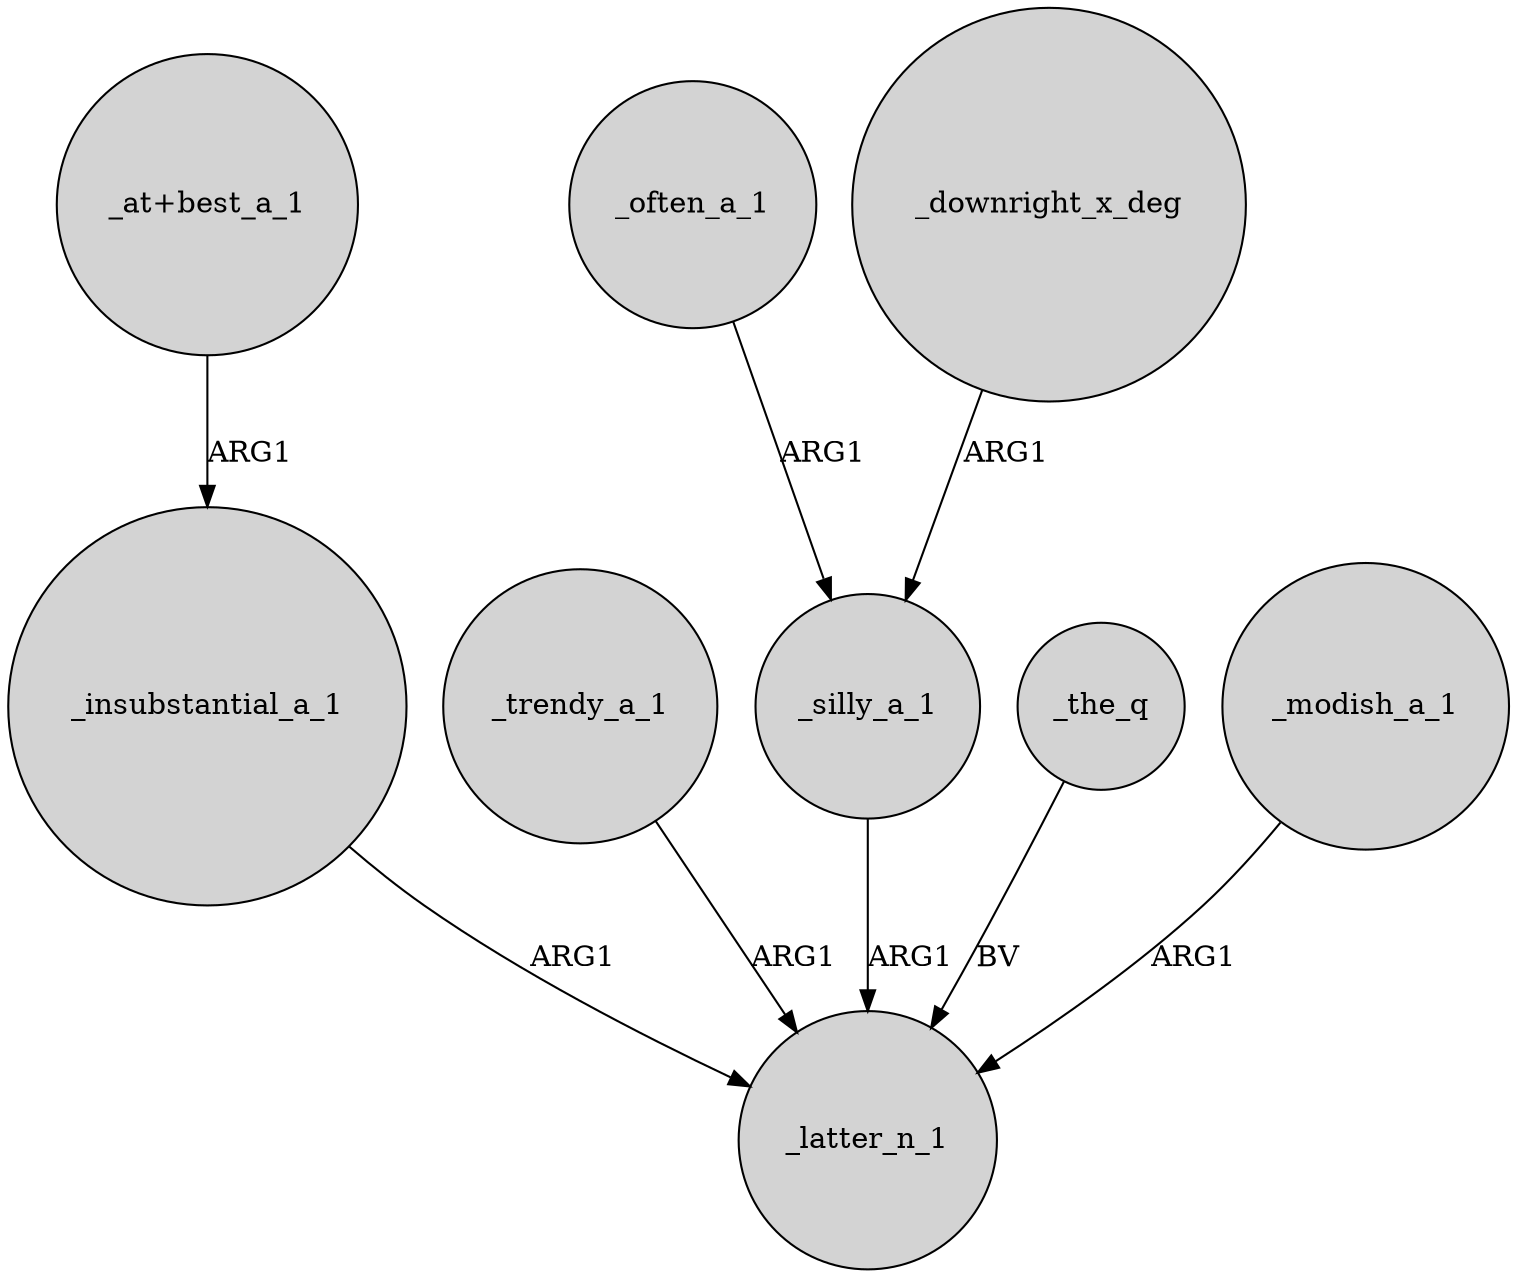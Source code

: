 digraph {
	node [shape=circle style=filled]
	"_at+best_a_1" -> _insubstantial_a_1 [label=ARG1]
	_trendy_a_1 -> _latter_n_1 [label=ARG1]
	_silly_a_1 -> _latter_n_1 [label=ARG1]
	_insubstantial_a_1 -> _latter_n_1 [label=ARG1]
	_the_q -> _latter_n_1 [label=BV]
	_often_a_1 -> _silly_a_1 [label=ARG1]
	_modish_a_1 -> _latter_n_1 [label=ARG1]
	_downright_x_deg -> _silly_a_1 [label=ARG1]
}
